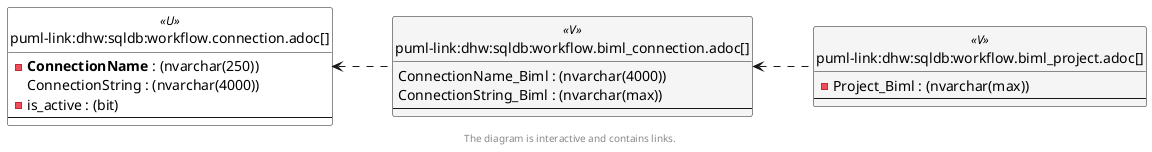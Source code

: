 @startuml
left to right direction
'top to bottom direction
hide circle
'avoide "." issues:
set namespaceSeparator none


skinparam class {
  BackgroundColor White
  BackgroundColor<<FN>> Yellow
  BackgroundColor<<FS>> Yellow
  BackgroundColor<<FT>> LightGray
  BackgroundColor<<IF>> Yellow
  BackgroundColor<<IS>> Yellow
  BackgroundColor<<P>> Aqua
  BackgroundColor<<PC>> Aqua
  BackgroundColor<<SN>> Yellow
  BackgroundColor<<SO>> SlateBlue
  BackgroundColor<<TF>> LightGray
  BackgroundColor<<TR>> Tomato
  BackgroundColor<<U>> White
  BackgroundColor<<V>> WhiteSmoke
  BackgroundColor<<X>> Aqua
  BackgroundColor<<external>> AliceBlue
}


entity "puml-link:dhw:sqldb:workflow.biml_connection.adoc[]" as workflow.Biml_Connection << V >> {
  ConnectionName_Biml : (nvarchar(4000))
  ConnectionString_Biml : (nvarchar(max))
  --
}

entity "puml-link:dhw:sqldb:workflow.biml_project.adoc[]" as workflow.Biml_Project << V >> {
  - Project_Biml : (nvarchar(max))
  --
}

entity "puml-link:dhw:sqldb:workflow.connection.adoc[]" as workflow.Connection << U >> {
  - **ConnectionName** : (nvarchar(250))
  ConnectionString : (nvarchar(4000))
  - is_active : (bit)
  --
}

workflow.Biml_Connection <.. workflow.Biml_Project
workflow.Connection <.. workflow.Biml_Connection
footer The diagram is interactive and contains links.
@enduml

